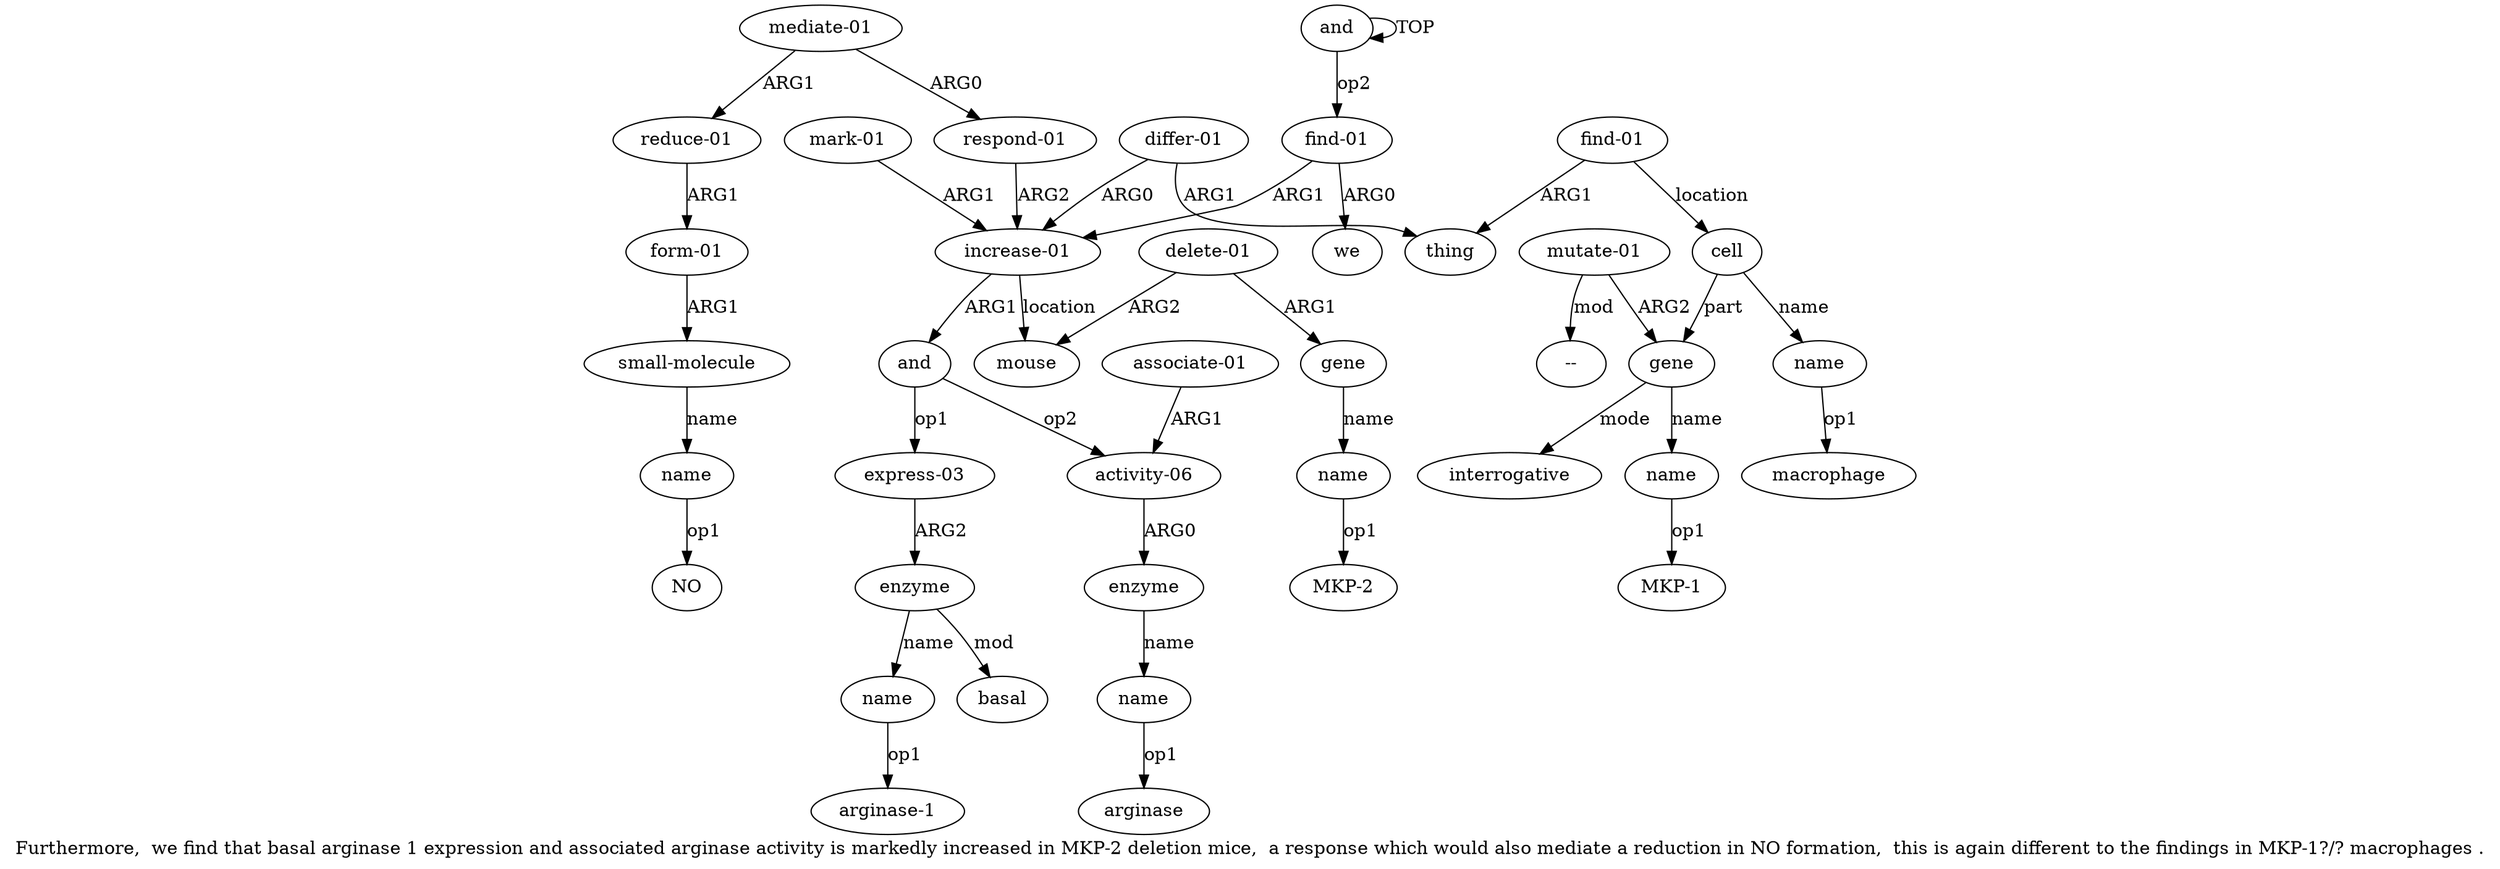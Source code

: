 digraph  {
	graph [label="Furthermore,  we find that basal arginase 1 expression and associated arginase activity is markedly increased in MKP-2 deletion \
mice,  a response which would also mediate a reduction in NO formation,  this is again different to the findings in MKP-1?/? macrophages \
."];
	node [label="\N"];
	a20	 [color=black,
		gold_ind=20,
		gold_label="reduce-01",
		label="reduce-01",
		test_ind=20,
		test_label="reduce-01"];
	a21	 [color=black,
		gold_ind=21,
		gold_label="form-01",
		label="form-01",
		test_ind=21,
		test_label="form-01"];
	a20 -> a21 [key=0,
	color=black,
	gold_label=ARG1,
	label=ARG1,
	test_label=ARG1];
a22 [color=black,
	gold_ind=22,
	gold_label="small-molecule",
	label="small-molecule",
	test_ind=22,
	test_label="small-molecule"];
a21 -> a22 [key=0,
color=black,
gold_label=ARG1,
label=ARG1,
test_label=ARG1];
a23 [color=black,
gold_ind=23,
gold_label=name,
label=name,
test_ind=23,
test_label=name];
a22 -> a23 [key=0,
color=black,
gold_label=name,
label=name,
test_label=name];
"a23 NO" [color=black,
gold_ind=-1,
gold_label=NO,
label=NO,
test_ind=-1,
test_label=NO];
a23 -> "a23 NO" [key=0,
color=black,
gold_label=op1,
label=op1,
test_label=op1];
a24 [color=black,
gold_ind=24,
gold_label="differ-01",
label="differ-01",
test_ind=24,
test_label="differ-01"];
a25 [color=black,
gold_ind=25,
gold_label=thing,
label=thing,
test_ind=25,
test_label=thing];
a24 -> a25 [key=0,
color=black,
gold_label=ARG1,
label=ARG1,
test_label=ARG1];
a3 [color=black,
gold_ind=3,
gold_label="increase-01",
label="increase-01",
test_ind=3,
test_label="increase-01"];
a24 -> a3 [key=0,
color=black,
gold_label=ARG0,
label=ARG0,
test_label=ARG0];
a26 [color=black,
gold_ind=26,
gold_label="find-01",
label="find-01",
test_ind=26,
test_label="find-01"];
a26 -> a25 [key=0,
color=black,
gold_label=ARG1,
label=ARG1,
test_label=ARG1];
a27 [color=black,
gold_ind=27,
gold_label=cell,
label=cell,
test_ind=27,
test_label=cell];
a26 -> a27 [key=0,
color=black,
gold_label=location,
label=location,
test_label=location];
a28 [color=black,
gold_ind=28,
gold_label=name,
label=name,
test_ind=28,
test_label=name];
a27 -> a28 [key=0,
color=black,
gold_label=name,
label=name,
test_label=name];
a29 [color=black,
gold_ind=29,
gold_label=gene,
label=gene,
test_ind=29,
test_label=gene];
a27 -> a29 [key=0,
color=black,
gold_label=part,
label=part,
test_label=part];
"a28 macrophage" [color=black,
gold_ind=-1,
gold_label=macrophage,
label=macrophage,
test_ind=-1,
test_label=macrophage];
a28 -> "a28 macrophage" [key=0,
color=black,
gold_label=op1,
label=op1,
test_label=op1];
a30 [color=black,
gold_ind=30,
gold_label=name,
label=name,
test_ind=30,
test_label=name];
a29 -> a30 [key=0,
color=black,
gold_label=name,
label=name,
test_label=name];
"a29 interrogative" [color=black,
gold_ind=-1,
gold_label=interrogative,
label=interrogative,
test_ind=-1,
test_label=interrogative];
a29 -> "a29 interrogative" [key=0,
color=black,
gold_label=mode,
label=mode,
test_label=mode];
"a11 arginase" [color=black,
gold_ind=-1,
gold_label=arginase,
label=arginase,
test_ind=-1,
test_label=arginase];
a31 [color=black,
gold_ind=31,
gold_label="mutate-01",
label="mutate-01",
test_ind=31,
test_label="mutate-01"];
a31 -> a29 [key=0,
color=black,
gold_label=ARG2,
label=ARG2,
test_label=ARG2];
"a31 --" [color=black,
gold_ind=-1,
gold_label="--",
label="--",
test_ind=-1,
test_label="--"];
a31 -> "a31 --" [key=0,
color=black,
gold_label=mod,
label=mod,
test_label=mod];
"a30 MKP-1" [color=black,
gold_ind=-1,
gold_label="MKP-1",
label="MKP-1",
test_ind=-1,
test_label="MKP-1"];
a30 -> "a30 MKP-1" [key=0,
color=black,
gold_label=op1,
label=op1,
test_label=op1];
"a7 arginase-1" [color=black,
gold_ind=-1,
gold_label="arginase-1",
label="arginase-1",
test_ind=-1,
test_label="arginase-1"];
"a17 MKP-2" [color=black,
gold_ind=-1,
gold_label="MKP-2",
label="MKP-2",
test_ind=-1,
test_label="MKP-2"];
a15 [color=black,
gold_ind=15,
gold_label="delete-01",
label="delete-01",
test_ind=15,
test_label="delete-01"];
a14 [color=black,
gold_ind=14,
gold_label=mouse,
label=mouse,
test_ind=14,
test_label=mouse];
a15 -> a14 [key=0,
color=black,
gold_label=ARG2,
label=ARG2,
test_label=ARG2];
a16 [color=black,
gold_ind=16,
gold_label=gene,
label=gene,
test_ind=16,
test_label=gene];
a15 -> a16 [key=0,
color=black,
gold_label=ARG1,
label=ARG1,
test_label=ARG1];
a17 [color=black,
gold_ind=17,
gold_label=name,
label=name,
test_ind=17,
test_label=name];
a17 -> "a17 MKP-2" [key=0,
color=black,
gold_label=op1,
label=op1,
test_label=op1];
a16 -> a17 [key=0,
color=black,
gold_label=name,
label=name,
test_label=name];
a11 [color=black,
gold_ind=11,
gold_label=name,
label=name,
test_ind=11,
test_label=name];
a11 -> "a11 arginase" [key=0,
color=black,
gold_label=op1,
label=op1,
test_label=op1];
a10 [color=black,
gold_ind=10,
gold_label=enzyme,
label=enzyme,
test_ind=10,
test_label=enzyme];
a10 -> a11 [key=0,
color=black,
gold_label=name,
label=name,
test_label=name];
a13 [color=black,
gold_ind=13,
gold_label="mark-01",
label="mark-01",
test_ind=13,
test_label="mark-01"];
a13 -> a3 [key=0,
color=black,
gold_label=ARG1,
label=ARG1,
test_label=ARG1];
a12 [color=black,
gold_ind=12,
gold_label="associate-01",
label="associate-01",
test_ind=12,
test_label="associate-01"];
a9 [color=black,
gold_ind=9,
gold_label="activity-06",
label="activity-06",
test_ind=9,
test_label="activity-06"];
a12 -> a9 [key=0,
color=black,
gold_label=ARG1,
label=ARG1,
test_label=ARG1];
a19 [color=black,
gold_ind=19,
gold_label="mediate-01",
label="mediate-01",
test_ind=19,
test_label="mediate-01"];
a19 -> a20 [key=0,
color=black,
gold_label=ARG1,
label=ARG1,
test_label=ARG1];
a18 [color=black,
gold_ind=18,
gold_label="respond-01",
label="respond-01",
test_ind=18,
test_label="respond-01"];
a19 -> a18 [key=0,
color=black,
gold_label=ARG0,
label=ARG0,
test_label=ARG0];
a18 -> a3 [key=0,
color=black,
gold_label=ARG2,
label=ARG2,
test_label=ARG2];
a1 [color=black,
gold_ind=1,
gold_label="find-01",
label="find-01",
test_ind=1,
test_label="find-01"];
a1 -> a3 [key=0,
color=black,
gold_label=ARG1,
label=ARG1,
test_label=ARG1];
a2 [color=black,
gold_ind=2,
gold_label=we,
label=we,
test_ind=2,
test_label=we];
a1 -> a2 [key=0,
color=black,
gold_label=ARG0,
label=ARG0,
test_label=ARG0];
a0 [color=black,
gold_ind=0,
gold_label=and,
label=and,
test_ind=0,
test_label=and];
a0 -> a1 [key=0,
color=black,
gold_label=op2,
label=op2,
test_label=op2];
a0 -> a0 [key=0,
color=black,
gold_label=TOP,
label=TOP,
test_label=TOP];
a3 -> a14 [key=0,
color=black,
gold_label=location,
label=location,
test_label=location];
a4 [color=black,
gold_ind=4,
gold_label=and,
label=and,
test_ind=4,
test_label=and];
a3 -> a4 [key=0,
color=black,
gold_label=ARG1,
label=ARG1,
test_label=ARG1];
a5 [color=black,
gold_ind=5,
gold_label="express-03",
label="express-03",
test_ind=5,
test_label="express-03"];
a6 [color=black,
gold_ind=6,
gold_label=enzyme,
label=enzyme,
test_ind=6,
test_label=enzyme];
a5 -> a6 [key=0,
color=black,
gold_label=ARG2,
label=ARG2,
test_label=ARG2];
a4 -> a5 [key=0,
color=black,
gold_label=op1,
label=op1,
test_label=op1];
a4 -> a9 [key=0,
color=black,
gold_label=op2,
label=op2,
test_label=op2];
a7 [color=black,
gold_ind=7,
gold_label=name,
label=name,
test_ind=7,
test_label=name];
a7 -> "a7 arginase-1" [key=0,
color=black,
gold_label=op1,
label=op1,
test_label=op1];
a6 -> a7 [key=0,
color=black,
gold_label=name,
label=name,
test_label=name];
a8 [color=black,
gold_ind=8,
gold_label=basal,
label=basal,
test_ind=8,
test_label=basal];
a6 -> a8 [key=0,
color=black,
gold_label=mod,
label=mod,
test_label=mod];
a9 -> a10 [key=0,
color=black,
gold_label=ARG0,
label=ARG0,
test_label=ARG0];
}
